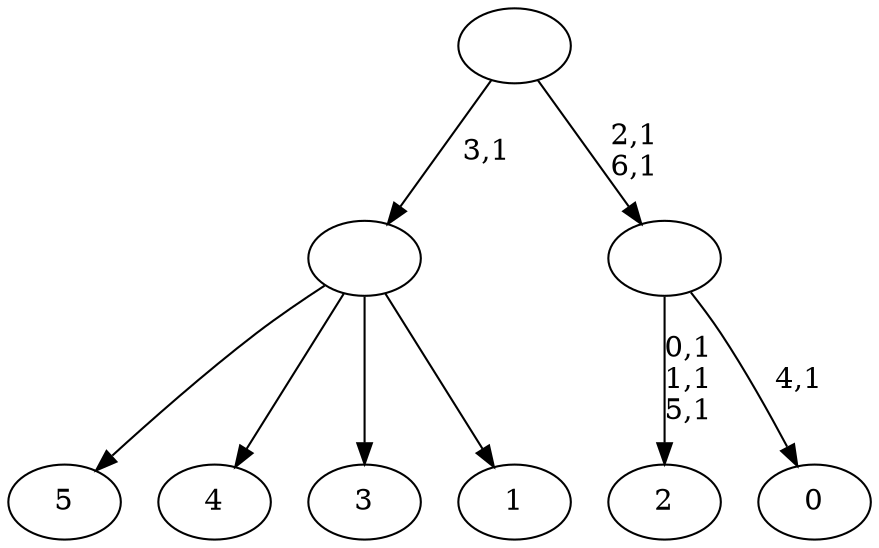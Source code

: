 digraph T {
	13 [label="5"]
	12 [label="4"]
	11 [label="3"]
	10 [label="2"]
	6 [label="1"]
	5 [label=""]
	4 [label="0"]
	2 [label=""]
	0 [label=""]
	5 -> 13 [label=""]
	5 -> 12 [label=""]
	5 -> 11 [label=""]
	5 -> 6 [label=""]
	2 -> 4 [label="4,1"]
	2 -> 10 [label="0,1\n1,1\n5,1"]
	0 -> 2 [label="2,1\n6,1"]
	0 -> 5 [label="3,1"]
}
